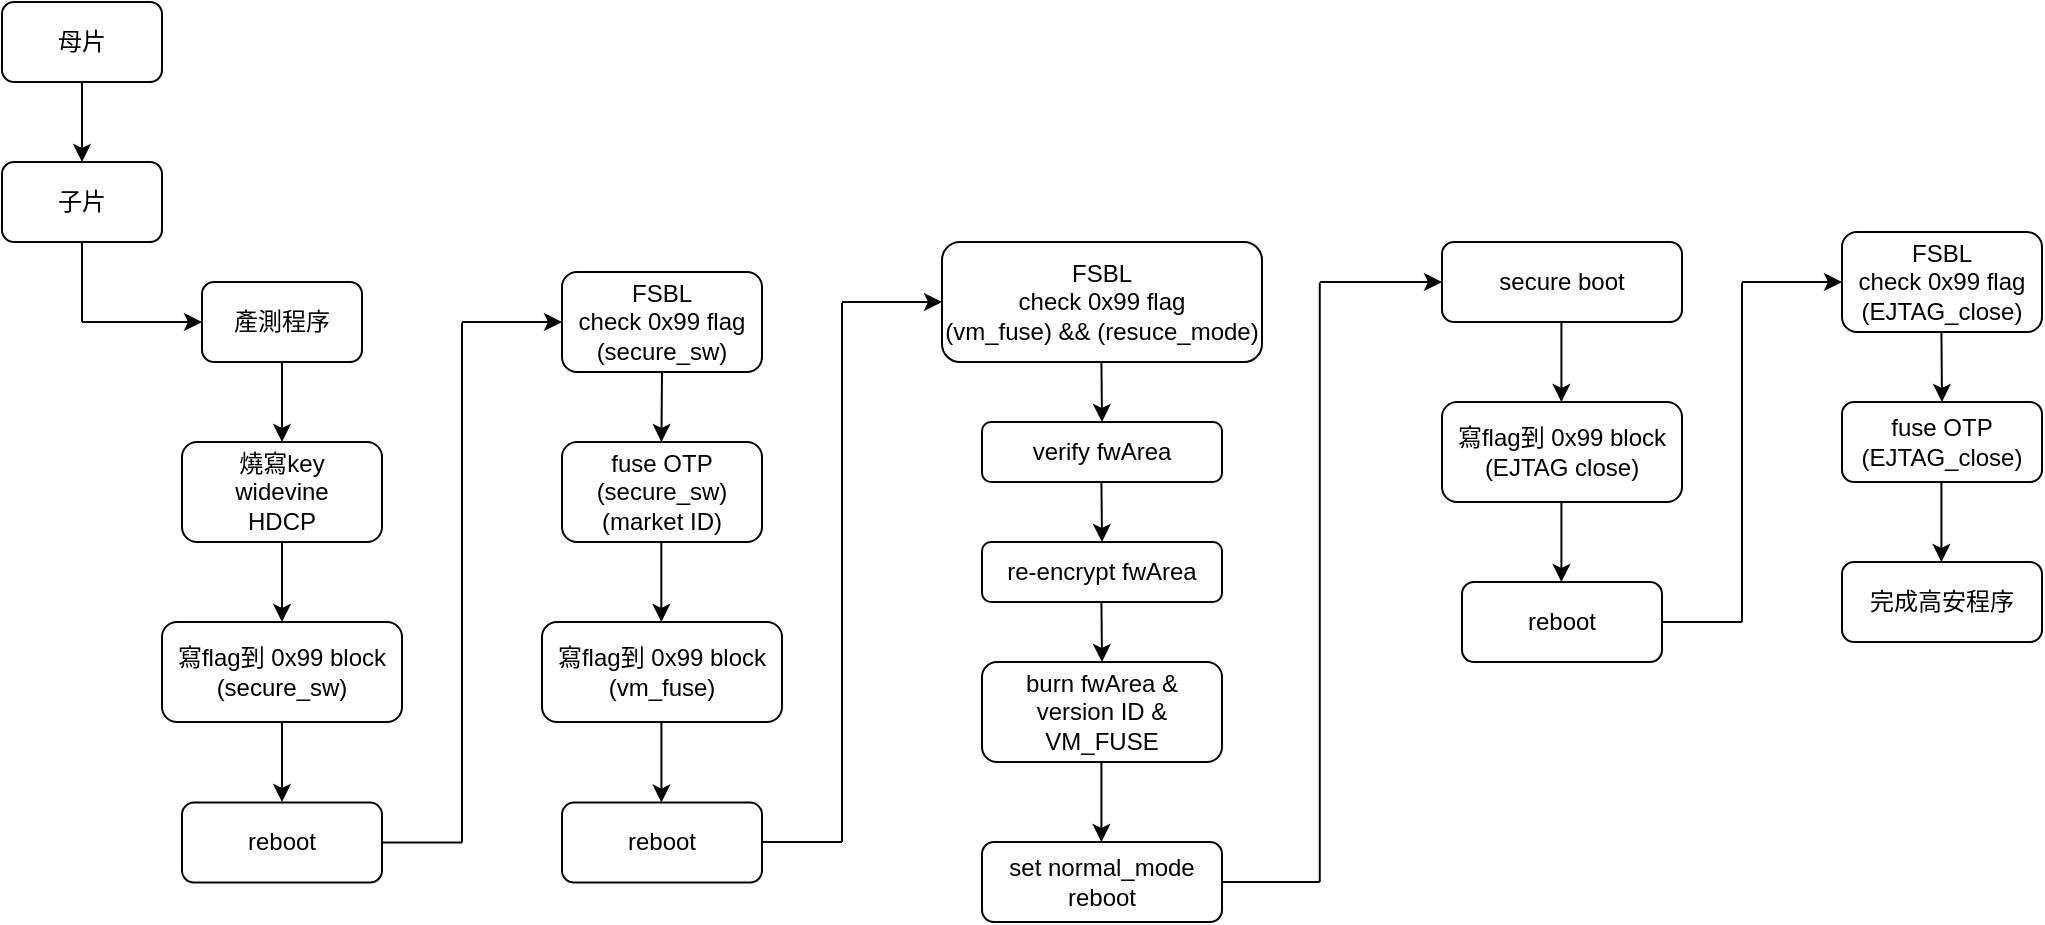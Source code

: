 <mxfile version="12.7.9" type="github">
  <diagram id="GtO1_YWkJc940YmPyLtx" name="Page-1">
    <mxGraphModel dx="1312" dy="755" grid="1" gridSize="10" guides="1" tooltips="1" connect="1" arrows="1" fold="1" page="1" pageScale="1" pageWidth="1169" pageHeight="827" math="0" shadow="0">
      <root>
        <mxCell id="0" />
        <mxCell id="1" parent="0" />
        <mxCell id="q2hBcu4JKMrJ-ptHfopm-2" value="母片" style="rounded=1;whiteSpace=wrap;html=1;" vertex="1" parent="1">
          <mxGeometry x="80" y="40" width="80" height="40" as="geometry" />
        </mxCell>
        <mxCell id="q2hBcu4JKMrJ-ptHfopm-3" value="子片" style="rounded=1;whiteSpace=wrap;html=1;" vertex="1" parent="1">
          <mxGeometry x="80" y="120" width="80" height="40" as="geometry" />
        </mxCell>
        <mxCell id="q2hBcu4JKMrJ-ptHfopm-4" value="" style="endArrow=classic;html=1;exitX=0.5;exitY=1;exitDx=0;exitDy=0;entryX=0.5;entryY=0;entryDx=0;entryDy=0;" edge="1" parent="1" source="q2hBcu4JKMrJ-ptHfopm-2" target="q2hBcu4JKMrJ-ptHfopm-3">
          <mxGeometry width="50" height="50" relative="1" as="geometry">
            <mxPoint x="190" y="110" as="sourcePoint" />
            <mxPoint x="240" y="60" as="targetPoint" />
          </mxGeometry>
        </mxCell>
        <mxCell id="q2hBcu4JKMrJ-ptHfopm-5" value="產測程序" style="rounded=1;whiteSpace=wrap;html=1;" vertex="1" parent="1">
          <mxGeometry x="180" y="180" width="80" height="40" as="geometry" />
        </mxCell>
        <mxCell id="q2hBcu4JKMrJ-ptHfopm-7" value="" style="endArrow=none;html=1;" edge="1" parent="1">
          <mxGeometry width="50" height="50" relative="1" as="geometry">
            <mxPoint x="120" y="200" as="sourcePoint" />
            <mxPoint x="120" y="160" as="targetPoint" />
          </mxGeometry>
        </mxCell>
        <mxCell id="q2hBcu4JKMrJ-ptHfopm-8" value="" style="endArrow=classic;html=1;" edge="1" parent="1">
          <mxGeometry width="50" height="50" relative="1" as="geometry">
            <mxPoint x="120" y="200" as="sourcePoint" />
            <mxPoint x="180" y="200" as="targetPoint" />
          </mxGeometry>
        </mxCell>
        <mxCell id="q2hBcu4JKMrJ-ptHfopm-9" value="" style="endArrow=classic;html=1;exitX=0.5;exitY=1;exitDx=0;exitDy=0;entryX=0.5;entryY=0;entryDx=0;entryDy=0;" edge="1" parent="1" source="q2hBcu4JKMrJ-ptHfopm-5" target="q2hBcu4JKMrJ-ptHfopm-10">
          <mxGeometry width="50" height="50" relative="1" as="geometry">
            <mxPoint x="460" y="350" as="sourcePoint" />
            <mxPoint x="510" y="300" as="targetPoint" />
          </mxGeometry>
        </mxCell>
        <mxCell id="q2hBcu4JKMrJ-ptHfopm-10" value="燒寫key&lt;br&gt;widevine&lt;br&gt;HDCP" style="rounded=1;whiteSpace=wrap;html=1;" vertex="1" parent="1">
          <mxGeometry x="170" y="260" width="100" height="50" as="geometry" />
        </mxCell>
        <mxCell id="q2hBcu4JKMrJ-ptHfopm-12" value="寫flag到 0x99 block&lt;br&gt;(secure_sw)" style="rounded=1;whiteSpace=wrap;html=1;" vertex="1" parent="1">
          <mxGeometry x="160" y="350" width="120" height="50" as="geometry" />
        </mxCell>
        <mxCell id="q2hBcu4JKMrJ-ptHfopm-13" value="" style="endArrow=classic;html=1;exitX=0.5;exitY=1;exitDx=0;exitDy=0;entryX=0.5;entryY=0;entryDx=0;entryDy=0;" edge="1" parent="1" source="q2hBcu4JKMrJ-ptHfopm-10" target="q2hBcu4JKMrJ-ptHfopm-12">
          <mxGeometry width="50" height="50" relative="1" as="geometry">
            <mxPoint x="300" y="340" as="sourcePoint" />
            <mxPoint x="350" y="290" as="targetPoint" />
          </mxGeometry>
        </mxCell>
        <mxCell id="q2hBcu4JKMrJ-ptHfopm-14" value="" style="endArrow=classic;html=1;" edge="1" parent="1">
          <mxGeometry width="50" height="50" relative="1" as="geometry">
            <mxPoint x="220" y="400" as="sourcePoint" />
            <mxPoint x="220" y="440" as="targetPoint" />
          </mxGeometry>
        </mxCell>
        <mxCell id="q2hBcu4JKMrJ-ptHfopm-15" value="reboot" style="rounded=1;whiteSpace=wrap;html=1;" vertex="1" parent="1">
          <mxGeometry x="170" y="440.29" width="100" height="40" as="geometry" />
        </mxCell>
        <mxCell id="q2hBcu4JKMrJ-ptHfopm-17" value="FSBL &lt;br&gt;check 0x99 flag&lt;br&gt;(secure_sw)" style="rounded=1;whiteSpace=wrap;html=1;" vertex="1" parent="1">
          <mxGeometry x="360" y="175" width="100" height="50" as="geometry" />
        </mxCell>
        <mxCell id="q2hBcu4JKMrJ-ptHfopm-21" value="" style="endArrow=classic;html=1;entryX=0.5;entryY=0;entryDx=0;entryDy=0;exitX=0.5;exitY=1;exitDx=0;exitDy=0;" edge="1" parent="1" source="q2hBcu4JKMrJ-ptHfopm-17">
          <mxGeometry width="50" height="50" relative="1" as="geometry">
            <mxPoint x="410" y="230" as="sourcePoint" />
            <mxPoint x="409.71" y="260" as="targetPoint" />
          </mxGeometry>
        </mxCell>
        <mxCell id="q2hBcu4JKMrJ-ptHfopm-22" value="fuse OTP&lt;br&gt;(secure_sw)&lt;br&gt;(market ID)" style="rounded=1;whiteSpace=wrap;html=1;" vertex="1" parent="1">
          <mxGeometry x="360" y="260" width="100" height="50" as="geometry" />
        </mxCell>
        <mxCell id="q2hBcu4JKMrJ-ptHfopm-26" value="reboot" style="rounded=1;whiteSpace=wrap;html=1;" vertex="1" parent="1">
          <mxGeometry x="360" y="440.29" width="100" height="40" as="geometry" />
        </mxCell>
        <mxCell id="q2hBcu4JKMrJ-ptHfopm-30" value="" style="group" vertex="1" connectable="0" parent="1">
          <mxGeometry x="460" y="190" width="90" height="270" as="geometry" />
        </mxCell>
        <mxCell id="q2hBcu4JKMrJ-ptHfopm-31" value="" style="endArrow=none;html=1;" edge="1" parent="q2hBcu4JKMrJ-ptHfopm-30">
          <mxGeometry width="50" height="50" relative="1" as="geometry">
            <mxPoint y="270" as="sourcePoint" />
            <mxPoint x="40" y="270" as="targetPoint" />
          </mxGeometry>
        </mxCell>
        <mxCell id="q2hBcu4JKMrJ-ptHfopm-32" value="" style="endArrow=none;html=1;" edge="1" parent="q2hBcu4JKMrJ-ptHfopm-30">
          <mxGeometry width="50" height="50" relative="1" as="geometry">
            <mxPoint x="40" y="270" as="sourcePoint" />
            <mxPoint x="40" y="0.313" as="targetPoint" />
          </mxGeometry>
        </mxCell>
        <mxCell id="q2hBcu4JKMrJ-ptHfopm-33" value="" style="endArrow=classic;html=1;" edge="1" parent="q2hBcu4JKMrJ-ptHfopm-30">
          <mxGeometry width="50" height="50" relative="1" as="geometry">
            <mxPoint x="40" as="sourcePoint" />
            <mxPoint x="90" as="targetPoint" />
          </mxGeometry>
        </mxCell>
        <mxCell id="q2hBcu4JKMrJ-ptHfopm-34" value="FSBL &lt;br&gt;check 0x99 flag&lt;br&gt;(vm_fuse) &amp;amp;&amp;amp; (resuce_mode)" style="rounded=1;whiteSpace=wrap;html=1;" vertex="1" parent="1">
          <mxGeometry x="550" y="160" width="160" height="60" as="geometry" />
        </mxCell>
        <mxCell id="q2hBcu4JKMrJ-ptHfopm-35" value="" style="endArrow=classic;html=1;exitX=0.5;exitY=1;exitDx=0;exitDy=0;" edge="1" parent="1">
          <mxGeometry width="50" height="50" relative="1" as="geometry">
            <mxPoint x="629.71" y="220" as="sourcePoint" />
            <mxPoint x="630" y="250" as="targetPoint" />
          </mxGeometry>
        </mxCell>
        <mxCell id="q2hBcu4JKMrJ-ptHfopm-29" value="" style="group" vertex="1" connectable="0" parent="1">
          <mxGeometry x="270" y="200" width="90" height="260.29" as="geometry" />
        </mxCell>
        <mxCell id="q2hBcu4JKMrJ-ptHfopm-18" value="" style="endArrow=none;html=1;" edge="1" parent="q2hBcu4JKMrJ-ptHfopm-29">
          <mxGeometry width="50" height="50" relative="1" as="geometry">
            <mxPoint y="260.29" as="sourcePoint" />
            <mxPoint x="40" y="260.29" as="targetPoint" />
          </mxGeometry>
        </mxCell>
        <mxCell id="q2hBcu4JKMrJ-ptHfopm-19" value="" style="endArrow=none;html=1;" edge="1" parent="q2hBcu4JKMrJ-ptHfopm-29">
          <mxGeometry width="50" height="50" relative="1" as="geometry">
            <mxPoint x="40" y="260.29" as="sourcePoint" />
            <mxPoint x="40" y="0.302" as="targetPoint" />
          </mxGeometry>
        </mxCell>
        <mxCell id="q2hBcu4JKMrJ-ptHfopm-20" value="" style="endArrow=classic;html=1;" edge="1" parent="q2hBcu4JKMrJ-ptHfopm-29">
          <mxGeometry width="50" height="50" relative="1" as="geometry">
            <mxPoint x="40" as="sourcePoint" />
            <mxPoint x="90" as="targetPoint" />
          </mxGeometry>
        </mxCell>
        <mxCell id="q2hBcu4JKMrJ-ptHfopm-41" value="寫flag到 0x99 block&lt;br&gt;(vm_fuse)" style="rounded=1;whiteSpace=wrap;html=1;" vertex="1" parent="1">
          <mxGeometry x="350" y="350" width="120" height="50" as="geometry" />
        </mxCell>
        <mxCell id="q2hBcu4JKMrJ-ptHfopm-43" value="" style="endArrow=classic;html=1;" edge="1" parent="1">
          <mxGeometry width="50" height="50" relative="1" as="geometry">
            <mxPoint x="409.71" y="400.29" as="sourcePoint" />
            <mxPoint x="409.71" y="440.29" as="targetPoint" />
          </mxGeometry>
        </mxCell>
        <mxCell id="q2hBcu4JKMrJ-ptHfopm-47" value="verify fwArea" style="rounded=1;whiteSpace=wrap;html=1;" vertex="1" parent="1">
          <mxGeometry x="570" y="250" width="120" height="30" as="geometry" />
        </mxCell>
        <mxCell id="q2hBcu4JKMrJ-ptHfopm-50" value="re-encrypt fwArea" style="rounded=1;whiteSpace=wrap;html=1;" vertex="1" parent="1">
          <mxGeometry x="570" y="310" width="120" height="30" as="geometry" />
        </mxCell>
        <mxCell id="q2hBcu4JKMrJ-ptHfopm-51" value="" style="endArrow=classic;html=1;exitX=0.5;exitY=1;exitDx=0;exitDy=0;" edge="1" parent="1">
          <mxGeometry width="50" height="50" relative="1" as="geometry">
            <mxPoint x="629.71" y="280" as="sourcePoint" />
            <mxPoint x="630" y="310" as="targetPoint" />
          </mxGeometry>
        </mxCell>
        <mxCell id="q2hBcu4JKMrJ-ptHfopm-54" value="burn fwArea &amp;amp; version ID &amp;amp; VM_FUSE" style="rounded=1;whiteSpace=wrap;html=1;" vertex="1" parent="1">
          <mxGeometry x="570" y="370" width="120" height="50" as="geometry" />
        </mxCell>
        <mxCell id="q2hBcu4JKMrJ-ptHfopm-55" value="" style="endArrow=classic;html=1;exitX=0.5;exitY=1;exitDx=0;exitDy=0;" edge="1" parent="1">
          <mxGeometry width="50" height="50" relative="1" as="geometry">
            <mxPoint x="629.71" y="340" as="sourcePoint" />
            <mxPoint x="630" y="370" as="targetPoint" />
          </mxGeometry>
        </mxCell>
        <mxCell id="q2hBcu4JKMrJ-ptHfopm-56" value="set normal_mode&lt;br&gt;reboot" style="rounded=1;whiteSpace=wrap;html=1;" vertex="1" parent="1">
          <mxGeometry x="570" y="460" width="120" height="40" as="geometry" />
        </mxCell>
        <mxCell id="q2hBcu4JKMrJ-ptHfopm-57" value="" style="endArrow=classic;html=1;" edge="1" parent="1">
          <mxGeometry width="50" height="50" relative="1" as="geometry">
            <mxPoint x="629.71" y="420.0" as="sourcePoint" />
            <mxPoint x="629.71" y="460.0" as="targetPoint" />
          </mxGeometry>
        </mxCell>
        <mxCell id="q2hBcu4JKMrJ-ptHfopm-58" value="" style="group" vertex="1" connectable="0" parent="1">
          <mxGeometry x="690" y="180" width="110" height="300" as="geometry" />
        </mxCell>
        <mxCell id="q2hBcu4JKMrJ-ptHfopm-59" value="" style="endArrow=none;html=1;" edge="1" parent="q2hBcu4JKMrJ-ptHfopm-58">
          <mxGeometry width="50" height="50" relative="1" as="geometry">
            <mxPoint y="300" as="sourcePoint" />
            <mxPoint x="48.889" y="300" as="targetPoint" />
          </mxGeometry>
        </mxCell>
        <mxCell id="q2hBcu4JKMrJ-ptHfopm-60" value="" style="endArrow=none;html=1;" edge="1" parent="q2hBcu4JKMrJ-ptHfopm-58">
          <mxGeometry width="50" height="50" relative="1" as="geometry">
            <mxPoint x="48.889" y="300" as="sourcePoint" />
            <mxPoint x="48.889" y="0.348" as="targetPoint" />
          </mxGeometry>
        </mxCell>
        <mxCell id="q2hBcu4JKMrJ-ptHfopm-61" value="" style="endArrow=classic;html=1;" edge="1" parent="q2hBcu4JKMrJ-ptHfopm-58">
          <mxGeometry width="50" height="50" relative="1" as="geometry">
            <mxPoint x="48.889" as="sourcePoint" />
            <mxPoint x="110" as="targetPoint" />
          </mxGeometry>
        </mxCell>
        <mxCell id="q2hBcu4JKMrJ-ptHfopm-63" value="secure boot" style="rounded=1;whiteSpace=wrap;html=1;" vertex="1" parent="1">
          <mxGeometry x="800" y="160" width="120" height="40" as="geometry" />
        </mxCell>
        <mxCell id="q2hBcu4JKMrJ-ptHfopm-65" value="寫flag到 0x99 block&lt;br&gt;(EJTAG close)" style="rounded=1;whiteSpace=wrap;html=1;" vertex="1" parent="1">
          <mxGeometry x="800" y="240" width="120" height="50" as="geometry" />
        </mxCell>
        <mxCell id="q2hBcu4JKMrJ-ptHfopm-66" value="" style="endArrow=classic;html=1;" edge="1" parent="1">
          <mxGeometry width="50" height="50" relative="1" as="geometry">
            <mxPoint x="859.71" y="200.0" as="sourcePoint" />
            <mxPoint x="859.71" y="240.0" as="targetPoint" />
          </mxGeometry>
        </mxCell>
        <mxCell id="q2hBcu4JKMrJ-ptHfopm-67" value="" style="endArrow=classic;html=1;" edge="1" parent="1">
          <mxGeometry width="50" height="50" relative="1" as="geometry">
            <mxPoint x="859.71" y="290" as="sourcePoint" />
            <mxPoint x="859.71" y="330" as="targetPoint" />
          </mxGeometry>
        </mxCell>
        <mxCell id="q2hBcu4JKMrJ-ptHfopm-68" value="reboot" style="rounded=1;whiteSpace=wrap;html=1;" vertex="1" parent="1">
          <mxGeometry x="810" y="330" width="100" height="40" as="geometry" />
        </mxCell>
        <mxCell id="q2hBcu4JKMrJ-ptHfopm-69" value="" style="group" vertex="1" connectable="0" parent="1">
          <mxGeometry x="910" y="180" width="90" height="170" as="geometry" />
        </mxCell>
        <mxCell id="q2hBcu4JKMrJ-ptHfopm-70" value="" style="endArrow=none;html=1;" edge="1" parent="q2hBcu4JKMrJ-ptHfopm-69">
          <mxGeometry width="50" height="50" relative="1" as="geometry">
            <mxPoint y="170" as="sourcePoint" />
            <mxPoint x="40" y="170" as="targetPoint" />
          </mxGeometry>
        </mxCell>
        <mxCell id="q2hBcu4JKMrJ-ptHfopm-71" value="" style="endArrow=none;html=1;" edge="1" parent="q2hBcu4JKMrJ-ptHfopm-69">
          <mxGeometry width="50" height="50" relative="1" as="geometry">
            <mxPoint x="40" y="170" as="sourcePoint" />
            <mxPoint x="40" y="0.197" as="targetPoint" />
          </mxGeometry>
        </mxCell>
        <mxCell id="q2hBcu4JKMrJ-ptHfopm-72" value="" style="endArrow=classic;html=1;" edge="1" parent="q2hBcu4JKMrJ-ptHfopm-69">
          <mxGeometry width="50" height="50" relative="1" as="geometry">
            <mxPoint x="40" as="sourcePoint" />
            <mxPoint x="90" as="targetPoint" />
          </mxGeometry>
        </mxCell>
        <mxCell id="q2hBcu4JKMrJ-ptHfopm-75" value="FSBL &lt;br&gt;check 0x99 flag&lt;br&gt;(EJTAG_close)" style="rounded=1;whiteSpace=wrap;html=1;" vertex="1" parent="1">
          <mxGeometry x="1000" y="155" width="100" height="50" as="geometry" />
        </mxCell>
        <mxCell id="q2hBcu4JKMrJ-ptHfopm-76" value="" style="endArrow=classic;html=1;" edge="1" parent="1">
          <mxGeometry width="50" height="50" relative="1" as="geometry">
            <mxPoint x="1049.71" y="205" as="sourcePoint" />
            <mxPoint x="1050" y="240" as="targetPoint" />
          </mxGeometry>
        </mxCell>
        <mxCell id="q2hBcu4JKMrJ-ptHfopm-77" value="fuse OTP&lt;br&gt;(EJTAG_close)" style="rounded=1;whiteSpace=wrap;html=1;" vertex="1" parent="1">
          <mxGeometry x="1000" y="240" width="100" height="40" as="geometry" />
        </mxCell>
        <mxCell id="q2hBcu4JKMrJ-ptHfopm-78" value="完成高安程序" style="rounded=1;whiteSpace=wrap;html=1;" vertex="1" parent="1">
          <mxGeometry x="1000" y="320" width="100" height="40" as="geometry" />
        </mxCell>
        <mxCell id="q2hBcu4JKMrJ-ptHfopm-79" value="" style="endArrow=classic;html=1;" edge="1" parent="1">
          <mxGeometry width="50" height="50" relative="1" as="geometry">
            <mxPoint x="1049.71" y="280" as="sourcePoint" />
            <mxPoint x="1049.71" y="320" as="targetPoint" />
          </mxGeometry>
        </mxCell>
        <mxCell id="q2hBcu4JKMrJ-ptHfopm-80" value="" style="endArrow=classic;html=1;exitX=0.5;exitY=1;exitDx=0;exitDy=0;entryX=0.5;entryY=0;entryDx=0;entryDy=0;" edge="1" parent="1">
          <mxGeometry width="50" height="50" relative="1" as="geometry">
            <mxPoint x="409.66" y="310" as="sourcePoint" />
            <mxPoint x="409.66" y="350" as="targetPoint" />
          </mxGeometry>
        </mxCell>
      </root>
    </mxGraphModel>
  </diagram>
</mxfile>

